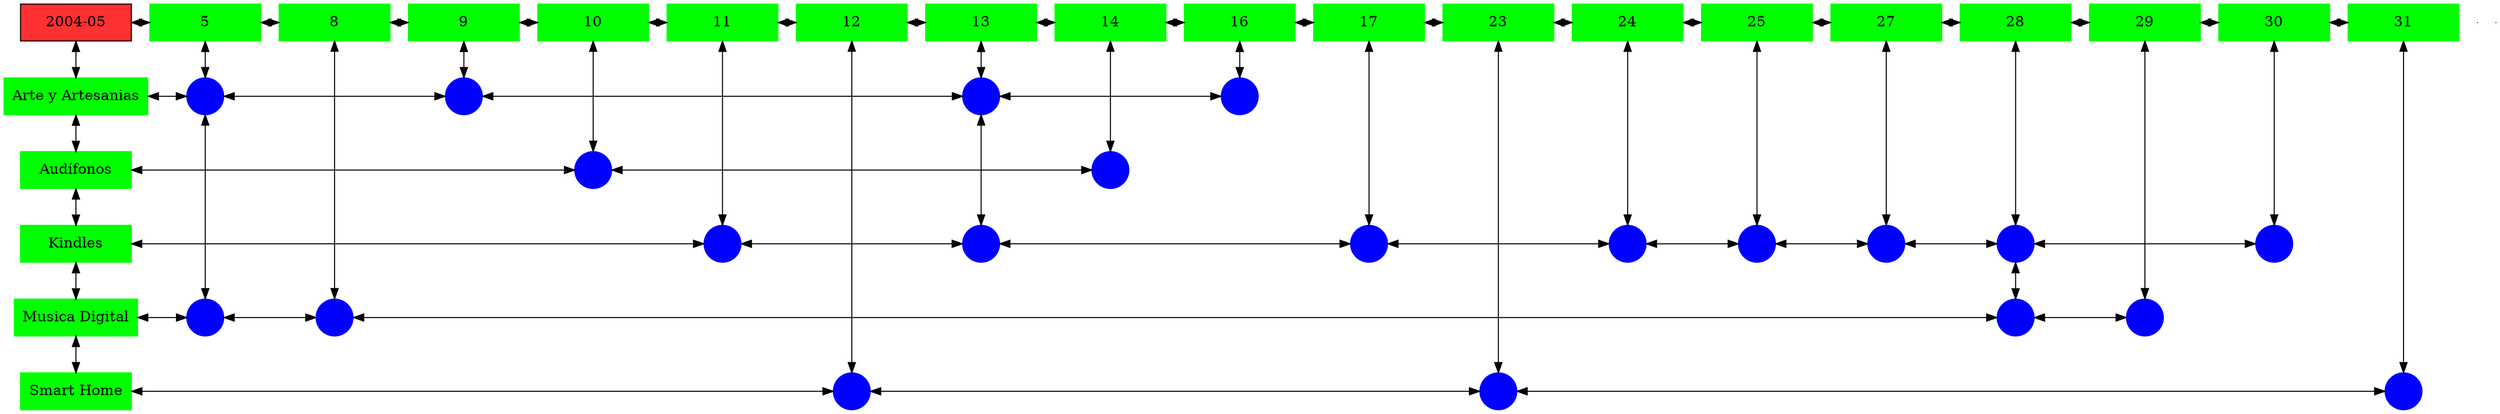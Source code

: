 digraph G{
node[shape="box"];
nodeMt[ label = "2004-05", width = 1.5, style = filled, fillcolor = firebrick1, group = 1 ];
e0[ shape = point, width = 0 ];
e1[ shape = point, width = 0 ];
node0xc0020d5360[label="5",color=green,style =filled,width = 1.5 group=5];
nodeMt->node0xc0020d5360[dir="both"];
{rank=same;nodeMt;node0xc0020d5360;}
node0xc002285810[label="8",color=green,style =filled,width = 1.5 group=8];
node0xc0020d5360->node0xc002285810[dir="both"];
{rank=same;node0xc0020d5360;node0xc002285810;}
node0xc001e80050[label="9",color=green,style =filled,width = 1.5 group=9];
node0xc002285810->node0xc001e80050[dir="both"];
{rank=same;node0xc002285810;node0xc001e80050;}
node0xc001fde5a0[label="10",color=green,style =filled,width = 1.5 group=10];
node0xc001e80050->node0xc001fde5a0[dir="both"];
{rank=same;node0xc001e80050;node0xc001fde5a0;}
node0xc0022bc000[label="11",color=green,style =filled,width = 1.5 group=11];
node0xc001fde5a0->node0xc0022bc000[dir="both"];
{rank=same;node0xc001fde5a0;node0xc0022bc000;}
node0xc001fc3c20[label="12",color=green,style =filled,width = 1.5 group=12];
node0xc0022bc000->node0xc001fc3c20[dir="both"];
{rank=same;node0xc0022bc000;node0xc001fc3c20;}
node0xc001e3fb80[label="13",color=green,style =filled,width = 1.5 group=13];
node0xc001fc3c20->node0xc001e3fb80[dir="both"];
{rank=same;node0xc001fc3c20;node0xc001e3fb80;}
node0xc001fb3ae0[label="14",color=green,style =filled,width = 1.5 group=14];
node0xc001e3fb80->node0xc001fb3ae0[dir="both"];
{rank=same;node0xc001e3fb80;node0xc001fb3ae0;}
node0xc002119540[label="16",color=green,style =filled,width = 1.5 group=16];
node0xc001fb3ae0->node0xc002119540[dir="both"];
{rank=same;node0xc001fb3ae0;node0xc002119540;}
node0xc002273c20[label="17",color=green,style =filled,width = 1.5 group=17];
node0xc002119540->node0xc002273c20[dir="both"];
{rank=same;node0xc002119540;node0xc002273c20;}
node0xc001e620a0[label="23",color=green,style =filled,width = 1.5 group=23];
node0xc002273c20->node0xc001e620a0[dir="both"];
{rank=same;node0xc002273c20;node0xc001e620a0;}
node0xc002216870[label="24",color=green,style =filled,width = 1.5 group=24];
node0xc001e620a0->node0xc002216870[dir="both"];
{rank=same;node0xc001e620a0;node0xc002216870;}
node0xc002136320[label="25",color=green,style =filled,width = 1.5 group=25];
node0xc002216870->node0xc002136320[dir="both"];
{rank=same;node0xc002216870;node0xc002136320;}
node0xc00225dc20[label="27",color=green,style =filled,width = 1.5 group=27];
node0xc002136320->node0xc00225dc20[dir="both"];
{rank=same;node0xc002136320;node0xc00225dc20;}
node0xc00206d040[label="28",color=green,style =filled,width = 1.5 group=28];
node0xc00225dc20->node0xc00206d040[dir="both"];
{rank=same;node0xc00225dc20;node0xc00206d040;}
node0xc001f3fe00[label="29",color=green,style =filled,width = 1.5 group=29];
node0xc00206d040->node0xc001f3fe00[dir="both"];
{rank=same;node0xc00206d040;node0xc001f3fe00;}
node0xc002158500[label="30",color=green,style =filled,width = 1.5 group=30];
node0xc001f3fe00->node0xc002158500[dir="both"];
{rank=same;node0xc001f3fe00;node0xc002158500;}
node0xc0022e59f0[label="31",color=green,style =filled,width = 1.5 group=31];
node0xc002158500->node0xc0022e59f0[dir="both"];
{rank=same;node0xc002158500;node0xc0022e59f0;}
node0xc001e3fb30[label="Arte y Artesanias",color=green,style =filled width = 1.5 group=1];
node0xc0020d8e00[label="",color=blue,style =filled, width = 0.5 group=5 shape=circle];
node0xc001e3fb30->node0xc0020d8e00[dir="both"];
{rank=same;node0xc001e3fb30;node0xc0020d8e00;}
node0xc001e74a00[label="",color=blue,style =filled, width = 0.5 group=9 shape=circle];
node0xc0020d8e00->node0xc001e74a00[dir="both"];
{rank=same;node0xc001e74a00;node0xc0020d8e00;}
node0xc001e44000[label="",color=blue,style =filled, width = 0.5 group=13 shape=circle];
node0xc001e74a00->node0xc001e44000[dir="both"];
{rank=same;node0xc001e44000;node0xc001e74a00;}
node0xc002115280[label="",color=blue,style =filled, width = 0.5 group=16 shape=circle];
node0xc001e44000->node0xc002115280[dir="both"];
{rank=same;node0xc002115280;node0xc001e44000;}
node0xc001fb3a90[label="Audífonos",color=green,style =filled width = 1.5 group=1];
node0xc001fdc500[label="",color=blue,style =filled, width = 0.5 group=10 shape=circle];
node0xc001fb3a90->node0xc001fdc500[dir="both"];
{rank=same;node0xc001fb3a90;node0xc001fdc500;}
node0xc001fb5080[label="",color=blue,style =filled, width = 0.5 group=14 shape=circle];
node0xc001fdc500->node0xc001fb5080[dir="both"];
{rank=same;node0xc001fb5080;node0xc001fdc500;}
node0xc0021362d0[label="Kindles",color=green,style =filled width = 1.5 group=1];
node0xc0022b1200[label="",color=blue,style =filled, width = 0.5 group=11 shape=circle];
node0xc0021362d0->node0xc0022b1200[dir="both"];
{rank=same;node0xc0021362d0;node0xc0022b1200;}
node0xc002270d00[label="",color=blue,style =filled, width = 0.5 group=13 shape=circle];
node0xc0022b1200->node0xc002270d00[dir="both"];
{rank=same;node0xc002270d00;node0xc0022b1200;}
node0xc002271b80[label="",color=blue,style =filled, width = 0.5 group=17 shape=circle];
node0xc002270d00->node0xc002271b80[dir="both"];
{rank=same;node0xc002271b80;node0xc002270d00;}
node0xc002203e00[label="",color=blue,style =filled, width = 0.5 group=24 shape=circle];
node0xc002271b80->node0xc002203e00[dir="both"];
{rank=same;node0xc002203e00;node0xc002271b80;}
node0xc00212b580[label="",color=blue,style =filled, width = 0.5 group=25 shape=circle];
node0xc002203e00->node0xc00212b580[dir="both"];
{rank=same;node0xc00212b580;node0xc002203e00;}
node0xc002259e00[label="",color=blue,style =filled, width = 0.5 group=27 shape=circle];
node0xc00212b580->node0xc002259e00[dir="both"];
{rank=same;node0xc002259e00;node0xc00212b580;}
node0xc0022dd580[label="",color=blue,style =filled, width = 0.5 group=28 shape=circle];
node0xc002259e00->node0xc0022dd580[dir="both"];
{rank=same;node0xc0022dd580;node0xc002259e00;}
node0xc002156a00[label="",color=blue,style =filled, width = 0.5 group=30 shape=circle];
node0xc0022dd580->node0xc002156a00[dir="both"];
{rank=same;node0xc002156a00;node0xc0022dd580;}
node0xc001f3fdb0[label="Musica Digital",color=green,style =filled width = 1.5 group=1];
node0xc002232100[label="",color=blue,style =filled, width = 0.5 group=5 shape=circle];
node0xc001f3fdb0->node0xc002232100[dir="both"];
{rank=same;node0xc001f3fdb0;node0xc002232100;}
node0xc002287380[label="",color=blue,style =filled, width = 0.5 group=8 shape=circle];
node0xc002232100->node0xc002287380[dir="both"];
{rank=same;node0xc002287380;node0xc002232100;}
node0xc002065b80[label="",color=blue,style =filled, width = 0.5 group=28 shape=circle];
node0xc002287380->node0xc002065b80[dir="both"];
{rank=same;node0xc002065b80;node0xc002287380;}
node0xc001f40c80[label="",color=blue,style =filled, width = 0.5 group=29 shape=circle];
node0xc002065b80->node0xc001f40c80[dir="both"];
{rank=same;node0xc001f40c80;node0xc002065b80;}
node0xc001e62050[label="Smart Home",color=green,style =filled width = 1.5 group=1];
node0xc001fc6800[label="",color=blue,style =filled, width = 0.5 group=12 shape=circle];
node0xc001e62050->node0xc001fc6800[dir="both"];
{rank=same;node0xc001e62050;node0xc001fc6800;}
node0xc001e5c680[label="",color=blue,style =filled, width = 0.5 group=23 shape=circle];
node0xc001fc6800->node0xc001e5c680[dir="both"];
{rank=same;node0xc001e5c680;node0xc001fc6800;}
node0xc0022f0300[label="",color=blue,style =filled, width = 0.5 group=31 shape=circle];
node0xc001e5c680->node0xc0022f0300[dir="both"];
{rank=same;node0xc0022f0300;node0xc001e5c680;}
node0xc0020d5360->node0xc0020d8e00[dir="both"];
node0xc0020d8e00->node0xc002232100[dir="both"];
node0xc002285810->node0xc002287380[dir="both"];
node0xc001e80050->node0xc001e74a00[dir="both"];
node0xc001fde5a0->node0xc001fdc500[dir="both"];
node0xc0022bc000->node0xc0022b1200[dir="both"];
node0xc001fc3c20->node0xc001fc6800[dir="both"];
node0xc001e3fb80->node0xc001e44000[dir="both"];
node0xc001e44000->node0xc002270d00[dir="both"];
node0xc001fb3ae0->node0xc001fb5080[dir="both"];
node0xc002119540->node0xc002115280[dir="both"];
node0xc002273c20->node0xc002271b80[dir="both"];
node0xc001e620a0->node0xc001e5c680[dir="both"];
node0xc002216870->node0xc002203e00[dir="both"];
node0xc002136320->node0xc00212b580[dir="both"];
node0xc00225dc20->node0xc002259e00[dir="both"];
node0xc00206d040->node0xc0022dd580[dir="both"];
node0xc0022dd580->node0xc002065b80[dir="both"];
node0xc001f3fe00->node0xc001f40c80[dir="both"];
node0xc002158500->node0xc002156a00[dir="both"];
node0xc0022e59f0->node0xc0022f0300[dir="both"];
nodeMt->node0xc001e3fb30[dir="both"];
node0xc001e3fb30->node0xc001fb3a90[dir="both"];
node0xc001fb3a90->node0xc0021362d0[dir="both"];
node0xc0021362d0->node0xc001f3fdb0[dir="both"];
node0xc001f3fdb0->node0xc001e62050[dir="both"];
}
